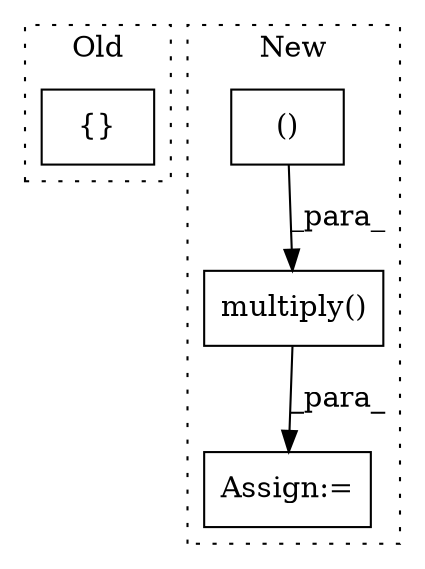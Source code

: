 digraph G {
subgraph cluster0 {
1 [label="{}" a="59" s="1331,1358" l="1,0" shape="box"];
label = "Old";
style="dotted";
}
subgraph cluster1 {
2 [label="multiply()" a="75" s="864,898" l="12,1" shape="box"];
3 [label="Assign:=" a="68" s="861" l="3" shape="box"];
4 [label="()" a="54" s="829" l="14" shape="box"];
label = "New";
style="dotted";
}
2 -> 3 [label="_para_"];
4 -> 2 [label="_para_"];
}